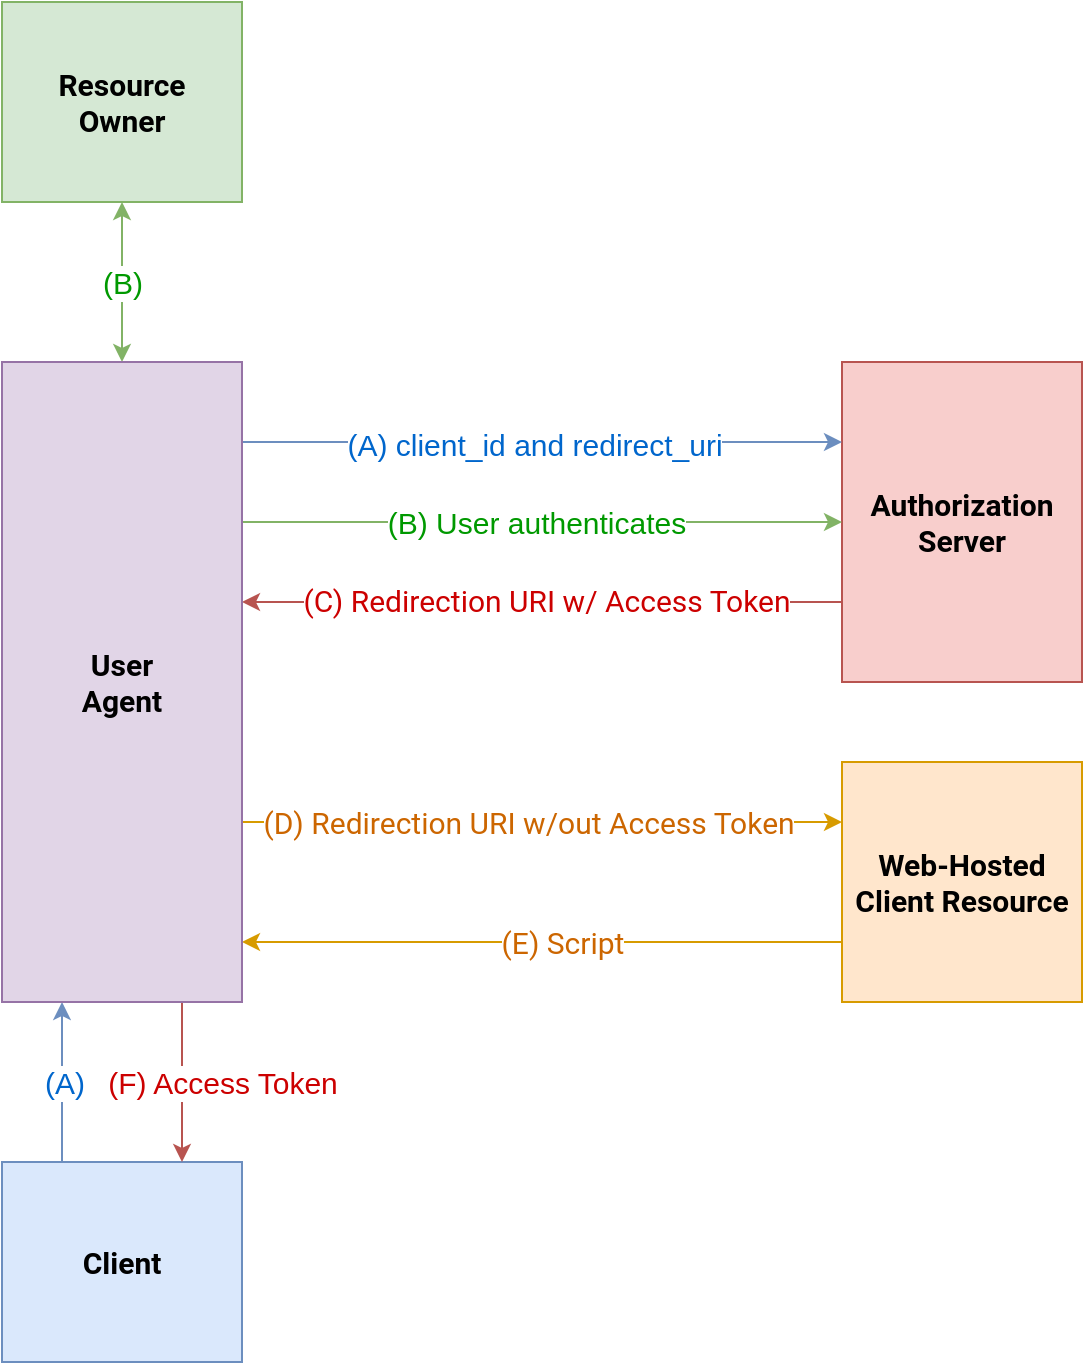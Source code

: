 <mxfile version="16.2.4" type="github">
  <diagram id="UbNqxVZC1guhLLcriv7x" name="Page-1">
    <mxGraphModel dx="556" dy="766" grid="1" gridSize="10" guides="1" tooltips="1" connect="1" arrows="1" fold="1" page="1" pageScale="1" pageWidth="1600" pageHeight="900" background="#ffffff" math="0" shadow="0">
      <root>
        <mxCell id="0" />
        <mxCell id="1" parent="0" />
        <mxCell id="quhVEy0Gu2fzXFc143Mp-4" style="edgeStyle=orthogonalEdgeStyle;rounded=0;orthogonalLoop=1;jettySize=auto;html=1;exitX=0.25;exitY=0;exitDx=0;exitDy=0;entryX=0.25;entryY=1;entryDx=0;entryDy=0;fontSize=15;fillColor=#dae8fc;strokeColor=#6c8ebf;" parent="1" source="s_u18fh8TWqF_D3X__ss-1" target="quhVEy0Gu2fzXFc143Mp-1" edge="1">
          <mxGeometry relative="1" as="geometry" />
        </mxCell>
        <mxCell id="quhVEy0Gu2fzXFc143Mp-5" value="(A)" style="edgeLabel;html=1;align=center;verticalAlign=middle;resizable=0;points=[];fontSize=15;fontColor=#0066CC;" parent="quhVEy0Gu2fzXFc143Mp-4" vertex="1" connectable="0">
          <mxGeometry x="0.583" y="-1" relative="1" as="geometry">
            <mxPoint y="23" as="offset" />
          </mxGeometry>
        </mxCell>
        <mxCell id="s_u18fh8TWqF_D3X__ss-1" value="&lt;b style=&quot;font-size: 15px;&quot;&gt;Client&lt;/b&gt;" style="rounded=0;whiteSpace=wrap;html=1;fillColor=#dae8fc;strokeColor=#6c8ebf;fontSize=15;fontFamily=Roboto;fontSource=https%3A%2F%2Ffonts.googleapis.com%2Fcss%3Ffamily%3DRoboto;" parent="1" vertex="1">
          <mxGeometry x="80" y="640" width="120" height="100" as="geometry" />
        </mxCell>
        <mxCell id="s_u18fh8TWqF_D3X__ss-2" value="&lt;b style=&quot;font-size: 15px;&quot;&gt;Resource&lt;br style=&quot;font-size: 15px;&quot;&gt;Owner&lt;br style=&quot;font-size: 15px;&quot;&gt;&lt;/b&gt;" style="rounded=0;whiteSpace=wrap;html=1;fillColor=#d5e8d4;strokeColor=#82b366;fontSize=15;fontFamily=Roboto;fontSource=https%3A%2F%2Ffonts.googleapis.com%2Fcss%3Ffamily%3DRoboto;" parent="1" vertex="1">
          <mxGeometry x="80" y="60" width="120" height="100" as="geometry" />
        </mxCell>
        <mxCell id="s_u18fh8TWqF_D3X__ss-4" value="&lt;b style=&quot;font-size: 15px;&quot;&gt;Authorization&lt;br style=&quot;font-size: 15px;&quot;&gt;Server&lt;br style=&quot;font-size: 15px;&quot;&gt;&lt;/b&gt;" style="rounded=0;whiteSpace=wrap;html=1;fillColor=#f8cecc;strokeColor=#b85450;fontSize=15;fontFamily=Roboto;fontSource=https%3A%2F%2Ffonts.googleapis.com%2Fcss%3Ffamily%3DRoboto;" parent="1" vertex="1">
          <mxGeometry x="500" y="240" width="120" height="160" as="geometry" />
        </mxCell>
        <mxCell id="quhVEy0Gu2fzXFc143Mp-6" style="edgeStyle=orthogonalEdgeStyle;rounded=0;orthogonalLoop=1;jettySize=auto;html=1;entryX=0.5;entryY=1;entryDx=0;entryDy=0;fontSize=15;startArrow=classic;startFill=1;fillColor=#d5e8d4;strokeColor=#82b366;" parent="1" source="quhVEy0Gu2fzXFc143Mp-1" target="s_u18fh8TWqF_D3X__ss-2" edge="1">
          <mxGeometry relative="1" as="geometry" />
        </mxCell>
        <mxCell id="quhVEy0Gu2fzXFc143Mp-7" value="(B)" style="edgeLabel;html=1;align=center;verticalAlign=middle;resizable=0;points=[];fontSize=15;fontColor=#009900;" parent="quhVEy0Gu2fzXFc143Mp-6" vertex="1" connectable="0">
          <mxGeometry x="-0.125" relative="1" as="geometry">
            <mxPoint y="-5" as="offset" />
          </mxGeometry>
        </mxCell>
        <mxCell id="quhVEy0Gu2fzXFc143Mp-12" style="edgeStyle=orthogonalEdgeStyle;rounded=0;orthogonalLoop=1;jettySize=auto;html=1;entryX=0.75;entryY=0;entryDx=0;entryDy=0;fontSize=15;startArrow=none;startFill=0;fillColor=#f8cecc;strokeColor=#b85450;" parent="1" source="quhVEy0Gu2fzXFc143Mp-1" target="s_u18fh8TWqF_D3X__ss-1" edge="1">
          <mxGeometry relative="1" as="geometry">
            <Array as="points">
              <mxPoint x="170" y="360" />
              <mxPoint x="170" y="360" />
            </Array>
          </mxGeometry>
        </mxCell>
        <mxCell id="quhVEy0Gu2fzXFc143Mp-13" value="(F) Access Token" style="edgeLabel;html=1;align=center;verticalAlign=middle;resizable=0;points=[];fontSize=15;fontColor=#CC0000;" parent="quhVEy0Gu2fzXFc143Mp-12" vertex="1" connectable="0">
          <mxGeometry x="-0.3" relative="1" as="geometry">
            <mxPoint x="20" y="12" as="offset" />
          </mxGeometry>
        </mxCell>
        <mxCell id="_CfRLG04j-PLwJy_zdju-4" style="edgeStyle=orthogonalEdgeStyle;rounded=0;orthogonalLoop=1;jettySize=auto;html=1;entryX=0;entryY=0.25;entryDx=0;entryDy=0;fillColor=#dae8fc;strokeColor=#6c8ebf;" edge="1" parent="1" source="quhVEy0Gu2fzXFc143Mp-1" target="s_u18fh8TWqF_D3X__ss-4">
          <mxGeometry relative="1" as="geometry">
            <Array as="points">
              <mxPoint x="270" y="280" />
              <mxPoint x="270" y="280" />
            </Array>
          </mxGeometry>
        </mxCell>
        <mxCell id="_CfRLG04j-PLwJy_zdju-5" value="&lt;span style=&quot;color: rgb(0 , 102 , 204) ; font-size: 15px&quot;&gt;(A) client_id and redirect_uri&lt;/span&gt;" style="edgeLabel;html=1;align=center;verticalAlign=middle;resizable=0;points=[];" vertex="1" connectable="0" parent="_CfRLG04j-PLwJy_zdju-4">
          <mxGeometry x="-0.414" y="-1" relative="1" as="geometry">
            <mxPoint x="58" as="offset" />
          </mxGeometry>
        </mxCell>
        <mxCell id="_CfRLG04j-PLwJy_zdju-6" style="edgeStyle=orthogonalEdgeStyle;rounded=0;orthogonalLoop=1;jettySize=auto;html=1;entryX=0;entryY=0.5;entryDx=0;entryDy=0;fillColor=#d5e8d4;strokeColor=#82b366;" edge="1" parent="1" source="quhVEy0Gu2fzXFc143Mp-1" target="s_u18fh8TWqF_D3X__ss-4">
          <mxGeometry relative="1" as="geometry">
            <Array as="points">
              <mxPoint x="270" y="320" />
              <mxPoint x="270" y="320" />
            </Array>
          </mxGeometry>
        </mxCell>
        <mxCell id="_CfRLG04j-PLwJy_zdju-7" value="&lt;span style=&quot;color: rgb(0 , 153 , 0) ; font-size: 15px&quot;&gt;(B) User authenticates&lt;/span&gt;" style="edgeLabel;html=1;align=center;verticalAlign=middle;resizable=0;points=[];" vertex="1" connectable="0" parent="_CfRLG04j-PLwJy_zdju-6">
          <mxGeometry x="-0.319" y="3" relative="1" as="geometry">
            <mxPoint x="45" y="3" as="offset" />
          </mxGeometry>
        </mxCell>
        <mxCell id="_CfRLG04j-PLwJy_zdju-9" style="edgeStyle=orthogonalEdgeStyle;rounded=0;orthogonalLoop=1;jettySize=auto;html=1;entryX=0;entryY=0.75;entryDx=0;entryDy=0;startArrow=classic;startFill=1;endArrow=none;endFill=0;fillColor=#f8cecc;strokeColor=#b85450;" edge="1" parent="1" source="quhVEy0Gu2fzXFc143Mp-1" target="s_u18fh8TWqF_D3X__ss-4">
          <mxGeometry relative="1" as="geometry">
            <Array as="points">
              <mxPoint x="270" y="360" />
              <mxPoint x="270" y="360" />
            </Array>
          </mxGeometry>
        </mxCell>
        <mxCell id="_CfRLG04j-PLwJy_zdju-10" value="&lt;font style=&quot;font-size: 15px&quot;&gt;(C) Redirection URI w/ Access Token&lt;/font&gt;" style="edgeLabel;html=1;align=center;verticalAlign=middle;resizable=0;points=[];fontFamily=Roboto;fontSource=https%3A%2F%2Ffonts.googleapis.com%2Fcss%3Ffamily%3DRoboto;fontColor=#CC0000;" vertex="1" connectable="0" parent="_CfRLG04j-PLwJy_zdju-9">
          <mxGeometry x="-0.319" y="1" relative="1" as="geometry">
            <mxPoint x="50" as="offset" />
          </mxGeometry>
        </mxCell>
        <mxCell id="_CfRLG04j-PLwJy_zdju-11" style="edgeStyle=orthogonalEdgeStyle;rounded=0;orthogonalLoop=1;jettySize=auto;html=1;entryX=0;entryY=0.25;entryDx=0;entryDy=0;fontFamily=Roboto;fontSource=https%3A%2F%2Ffonts.googleapis.com%2Fcss%3Ffamily%3DRoboto;fontSize=15;fontColor=#CC0000;startArrow=none;startFill=0;endArrow=classic;endFill=1;fillColor=#ffe6cc;strokeColor=#d79b00;" edge="1" parent="1" source="quhVEy0Gu2fzXFc143Mp-1" target="_CfRLG04j-PLwJy_zdju-1">
          <mxGeometry relative="1" as="geometry">
            <Array as="points">
              <mxPoint x="280" y="470" />
              <mxPoint x="280" y="470" />
            </Array>
          </mxGeometry>
        </mxCell>
        <mxCell id="_CfRLG04j-PLwJy_zdju-12" value="(D) Redirection URI w/out Access Token" style="edgeLabel;html=1;align=center;verticalAlign=middle;resizable=0;points=[];fontSize=15;fontFamily=Roboto;fontColor=#CC6600;" vertex="1" connectable="0" parent="_CfRLG04j-PLwJy_zdju-11">
          <mxGeometry x="-0.727" relative="1" as="geometry">
            <mxPoint x="102" as="offset" />
          </mxGeometry>
        </mxCell>
        <mxCell id="_CfRLG04j-PLwJy_zdju-14" style="edgeStyle=orthogonalEdgeStyle;rounded=0;orthogonalLoop=1;jettySize=auto;html=1;entryX=0;entryY=0.75;entryDx=0;entryDy=0;fontFamily=Roboto;fontSource=https%3A%2F%2Ffonts.googleapis.com%2Fcss%3Ffamily%3DRoboto;fontSize=15;fontColor=#CC6600;startArrow=classic;startFill=1;endArrow=none;endFill=0;fillColor=#ffe6cc;strokeColor=#d79b00;" edge="1" parent="1" source="quhVEy0Gu2fzXFc143Mp-1" target="_CfRLG04j-PLwJy_zdju-1">
          <mxGeometry relative="1" as="geometry">
            <Array as="points">
              <mxPoint x="280" y="530" />
              <mxPoint x="280" y="530" />
            </Array>
          </mxGeometry>
        </mxCell>
        <mxCell id="_CfRLG04j-PLwJy_zdju-15" value="(E) Script" style="edgeLabel;html=1;align=center;verticalAlign=middle;resizable=0;points=[];fontSize=15;fontFamily=Roboto;fontColor=#CC6600;" vertex="1" connectable="0" parent="_CfRLG04j-PLwJy_zdju-14">
          <mxGeometry x="-0.728" y="2" relative="1" as="geometry">
            <mxPoint x="119" y="2" as="offset" />
          </mxGeometry>
        </mxCell>
        <mxCell id="quhVEy0Gu2fzXFc143Mp-1" value="&lt;b style=&quot;font-size: 15px&quot;&gt;User&lt;br&gt;Agent&lt;br&gt;&lt;/b&gt;" style="rounded=0;whiteSpace=wrap;html=1;fillColor=#e1d5e7;strokeColor=#9673a6;fontSize=15;fontFamily=Roboto;fontSource=https%3A%2F%2Ffonts.googleapis.com%2Fcss%3Ffamily%3DRoboto;" parent="1" vertex="1">
          <mxGeometry x="80" y="240" width="120" height="320" as="geometry" />
        </mxCell>
        <mxCell id="_CfRLG04j-PLwJy_zdju-1" value="&lt;b style=&quot;font-size: 15px&quot;&gt;Web-Hosted&lt;br&gt;Client Resource&lt;br style=&quot;font-size: 15px&quot;&gt;&lt;/b&gt;" style="rounded=0;whiteSpace=wrap;html=1;fillColor=#ffe6cc;strokeColor=#d79b00;fontSize=15;fontFamily=Roboto;fontSource=https%3A%2F%2Ffonts.googleapis.com%2Fcss%3Ffamily%3DRoboto;" vertex="1" parent="1">
          <mxGeometry x="500" y="440" width="120" height="120" as="geometry" />
        </mxCell>
      </root>
    </mxGraphModel>
  </diagram>
</mxfile>
